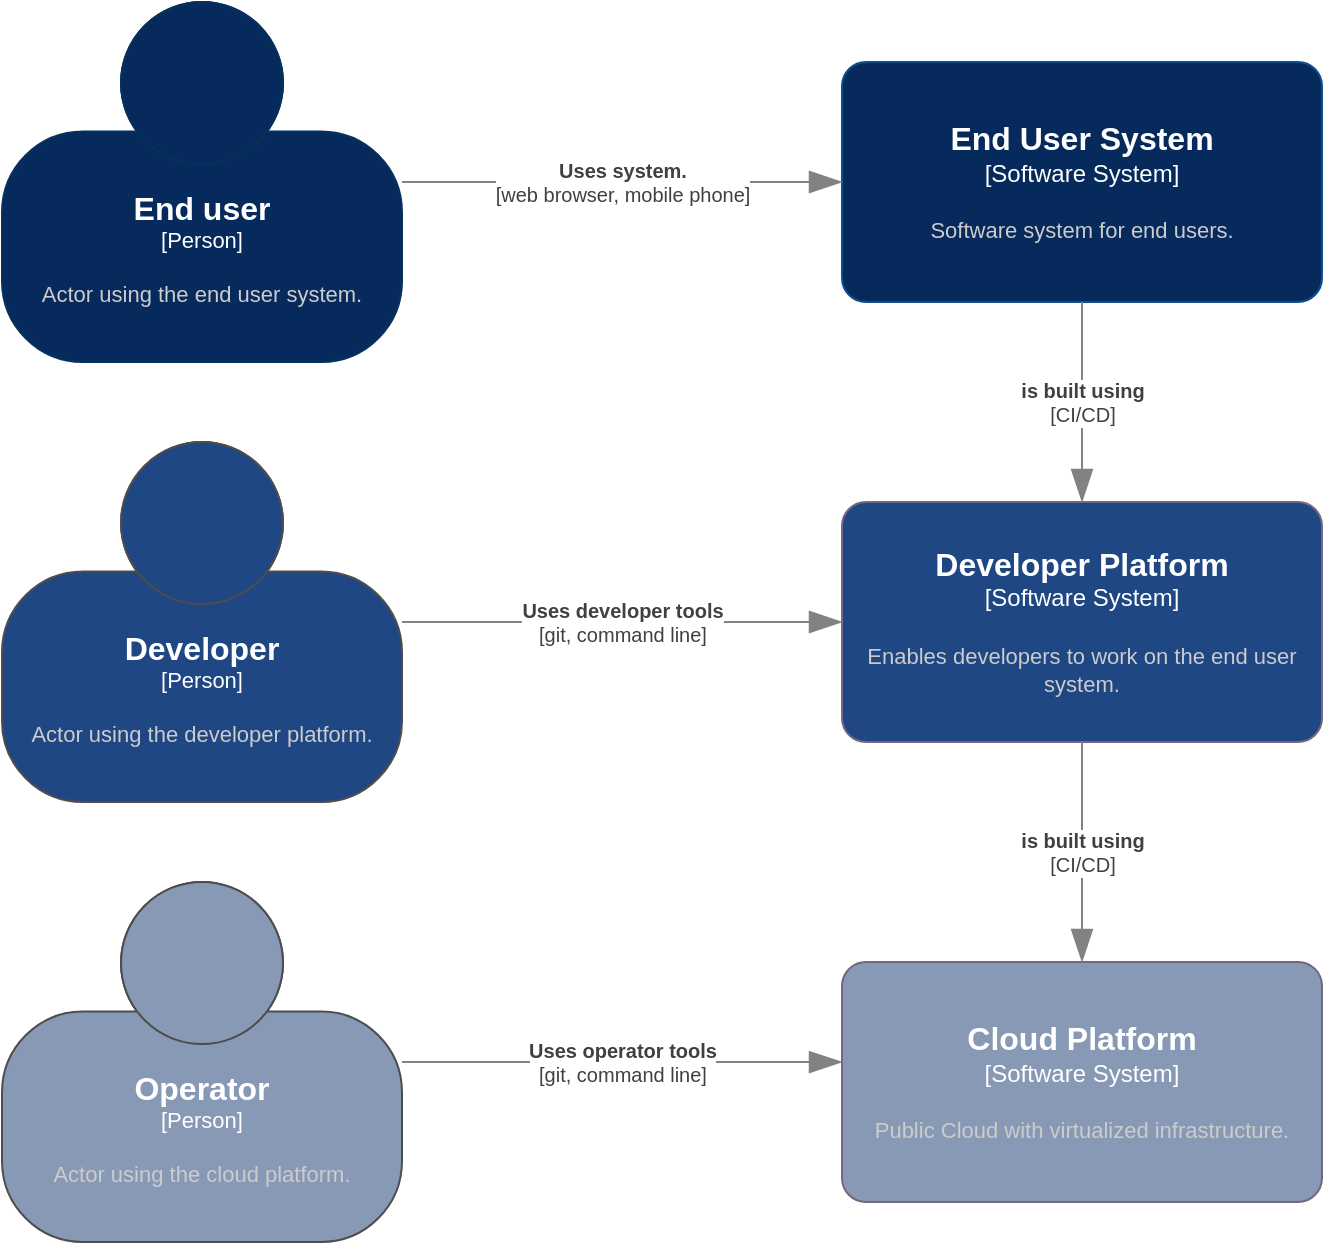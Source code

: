 <mxfile version="21.4.0" type="device">
  <diagram name="Page-1" id="AatDLLCiSYbFBVeuD7pa">
    <mxGraphModel dx="984" dy="658" grid="1" gridSize="10" guides="1" tooltips="1" connect="1" arrows="1" fold="1" page="1" pageScale="1" pageWidth="827" pageHeight="1169" math="0" shadow="0">
      <root>
        <mxCell id="0" />
        <mxCell id="1" parent="0" />
        <object placeholders="1" c4Name="End User System" c4Type="Software System" c4Description="Software system for end users." label="&lt;font style=&quot;font-size: 16px&quot;&gt;&lt;b&gt;%c4Name%&lt;/b&gt;&lt;/font&gt;&lt;div&gt;[%c4Type%]&lt;/div&gt;&lt;br&gt;&lt;div&gt;&lt;font style=&quot;font-size: 11px&quot;&gt;&lt;font color=&quot;#cccccc&quot;&gt;%c4Description%&lt;/font&gt;&lt;/div&gt;" id="8_F7X-SrzoX23OtrjDiy-1">
          <mxCell style="rounded=1;whiteSpace=wrap;html=1;labelBackgroundColor=none;fillColor=#072A5D;fontColor=#ffffff;align=center;arcSize=10;strokeColor=#0D5091;metaEdit=1;resizable=0;points=[[0.25,0,0],[0.5,0,0],[0.75,0,0],[1,0.25,0],[1,0.5,0],[1,0.75,0],[0.75,1,0],[0.5,1,0],[0.25,1,0],[0,0.75,0],[0,0.5,0],[0,0.25,0]];" vertex="1" parent="1">
            <mxGeometry x="460" y="90" width="240" height="120" as="geometry" />
          </mxCell>
        </object>
        <object placeholders="1" c4Name="End user" c4Type="Person" c4Description="Actor using the end user system." label="&lt;font style=&quot;font-size: 16px&quot;&gt;&lt;b&gt;%c4Name%&lt;/b&gt;&lt;/font&gt;&lt;div&gt;[%c4Type%]&lt;/div&gt;&lt;br&gt;&lt;div&gt;&lt;font style=&quot;font-size: 11px&quot;&gt;&lt;font color=&quot;#cccccc&quot;&gt;%c4Description%&lt;/font&gt;&lt;/div&gt;" id="8_F7X-SrzoX23OtrjDiy-2">
          <mxCell style="html=1;fontSize=11;dashed=0;whiteSpace=wrap;fillColor=#072A5D;strokeColor=#06315C;fontColor=#ffffff;shape=mxgraph.c4.person2;align=center;metaEdit=1;points=[[0.5,0,0],[1,0.5,0],[1,0.75,0],[0.75,1,0],[0.5,1,0],[0.25,1,0],[0,0.75,0],[0,0.5,0]];resizable=0;" vertex="1" parent="1">
            <mxGeometry x="40" y="60" width="200" height="180" as="geometry" />
          </mxCell>
        </object>
        <object placeholders="1" c4Type="Relationship" c4Technology="web browser, mobile phone" c4Description="Uses system." label="&lt;div style=&quot;text-align: left&quot;&gt;&lt;div style=&quot;text-align: center&quot;&gt;&lt;b&gt;%c4Description%&lt;/b&gt;&lt;/div&gt;&lt;div style=&quot;text-align: center&quot;&gt;[%c4Technology%]&lt;/div&gt;&lt;/div&gt;" id="8_F7X-SrzoX23OtrjDiy-3">
          <mxCell style="endArrow=blockThin;html=1;fontSize=10;fontColor=#404040;strokeWidth=1;endFill=1;strokeColor=#828282;elbow=vertical;metaEdit=1;endSize=14;startSize=14;jumpStyle=arc;jumpSize=16;rounded=0;edgeStyle=orthogonalEdgeStyle;entryX=0;entryY=0.5;entryDx=0;entryDy=0;entryPerimeter=0;" edge="1" parent="1" source="8_F7X-SrzoX23OtrjDiy-2" target="8_F7X-SrzoX23OtrjDiy-1">
            <mxGeometry width="240" relative="1" as="geometry">
              <mxPoint x="290" y="320" as="sourcePoint" />
              <mxPoint x="530" y="320" as="targetPoint" />
            </mxGeometry>
          </mxCell>
        </object>
        <object placeholders="1" c4Name="Developer" c4Type="Person" c4Description="Actor using the developer platform." label="&lt;font style=&quot;font-size: 16px&quot;&gt;&lt;b&gt;%c4Name%&lt;/b&gt;&lt;/font&gt;&lt;div&gt;[%c4Type%]&lt;/div&gt;&lt;br&gt;&lt;div&gt;&lt;font style=&quot;font-size: 11px&quot;&gt;&lt;font color=&quot;#cccccc&quot;&gt;%c4Description%&lt;/font&gt;&lt;/div&gt;" id="8_F7X-SrzoX23OtrjDiy-5">
          <mxCell style="html=1;fontSize=11;dashed=0;whiteSpace=wrap;fillColor=#1F4783;strokeColor=#4D4D4D;fontColor=#ffffff;shape=mxgraph.c4.person2;align=center;metaEdit=1;points=[[0.5,0,0],[1,0.5,0],[1,0.75,0],[0.75,1,0],[0.5,1,0],[0.25,1,0],[0,0.75,0],[0,0.5,0]];resizable=0;" vertex="1" parent="1">
            <mxGeometry x="40" y="280" width="200" height="180" as="geometry" />
          </mxCell>
        </object>
        <object placeholders="1" c4Name="Developer Platform" c4Type="Software System" c4Description="Enables developers to work on the end user system." label="&lt;font style=&quot;font-size: 16px&quot;&gt;&lt;b&gt;%c4Name%&lt;/b&gt;&lt;/font&gt;&lt;div&gt;[%c4Type%]&lt;/div&gt;&lt;br&gt;&lt;div&gt;&lt;font style=&quot;font-size: 11px&quot;&gt;&lt;font color=&quot;#cccccc&quot;&gt;%c4Description%&lt;/font&gt;&lt;/div&gt;" id="8_F7X-SrzoX23OtrjDiy-6">
          <mxCell style="rounded=1;whiteSpace=wrap;html=1;labelBackgroundColor=none;fillColor=#1F4783;fontColor=#ffffff;align=center;arcSize=10;strokeColor=#736782;metaEdit=1;resizable=0;points=[[0.25,0,0],[0.5,0,0],[0.75,0,0],[1,0.25,0],[1,0.5,0],[1,0.75,0],[0.75,1,0],[0.5,1,0],[0.25,1,0],[0,0.75,0],[0,0.5,0],[0,0.25,0]];" vertex="1" parent="1">
            <mxGeometry x="460" y="310" width="240" height="120" as="geometry" />
          </mxCell>
        </object>
        <object placeholders="1" c4Type="Relationship" c4Technology="git, command line" c4Description="Uses developer tools" label="&lt;div style=&quot;text-align: left&quot;&gt;&lt;div style=&quot;text-align: center&quot;&gt;&lt;b&gt;%c4Description%&lt;/b&gt;&lt;/div&gt;&lt;div style=&quot;text-align: center&quot;&gt;[%c4Technology%]&lt;/div&gt;&lt;/div&gt;" id="8_F7X-SrzoX23OtrjDiy-7">
          <mxCell style="endArrow=blockThin;html=1;fontSize=10;fontColor=#404040;strokeWidth=1;endFill=1;strokeColor=#828282;elbow=vertical;metaEdit=1;endSize=14;startSize=14;jumpStyle=arc;jumpSize=16;rounded=0;edgeStyle=orthogonalEdgeStyle;" edge="1" parent="1" source="8_F7X-SrzoX23OtrjDiy-5" target="8_F7X-SrzoX23OtrjDiy-6">
            <mxGeometry width="240" relative="1" as="geometry">
              <mxPoint x="290" y="320" as="sourcePoint" />
              <mxPoint x="530" y="320" as="targetPoint" />
            </mxGeometry>
          </mxCell>
        </object>
        <object placeholders="1" c4Type="Relationship" c4Technology="CI/CD" c4Description="is built using" label="&lt;div style=&quot;text-align: left&quot;&gt;&lt;div style=&quot;text-align: center&quot;&gt;&lt;b&gt;%c4Description%&lt;/b&gt;&lt;/div&gt;&lt;div style=&quot;text-align: center&quot;&gt;[%c4Technology%]&lt;/div&gt;&lt;/div&gt;" id="8_F7X-SrzoX23OtrjDiy-8">
          <mxCell style="endArrow=blockThin;html=1;fontSize=10;fontColor=#404040;strokeWidth=1;endFill=1;strokeColor=#828282;elbow=vertical;metaEdit=1;endSize=14;startSize=14;jumpStyle=arc;jumpSize=16;rounded=0;edgeStyle=orthogonalEdgeStyle;" edge="1" parent="1" source="8_F7X-SrzoX23OtrjDiy-1" target="8_F7X-SrzoX23OtrjDiy-6">
            <mxGeometry width="240" relative="1" as="geometry">
              <mxPoint x="290" y="320" as="sourcePoint" />
              <mxPoint x="530" y="320" as="targetPoint" />
            </mxGeometry>
          </mxCell>
        </object>
        <object placeholders="1" c4Name="Operator" c4Type="Person" c4Description="Actor using the cloud platform." label="&lt;font style=&quot;font-size: 16px&quot;&gt;&lt;b&gt;%c4Name%&lt;/b&gt;&lt;/font&gt;&lt;div&gt;[%c4Type%]&lt;/div&gt;&lt;br&gt;&lt;div&gt;&lt;font style=&quot;font-size: 11px&quot;&gt;&lt;font color=&quot;#cccccc&quot;&gt;%c4Description%&lt;/font&gt;&lt;/div&gt;" id="8_F7X-SrzoX23OtrjDiy-9">
          <mxCell style="html=1;fontSize=11;dashed=0;whiteSpace=wrap;fillColor=#8899B5;strokeColor=#4D4D4D;fontColor=#ffffff;shape=mxgraph.c4.person2;align=center;metaEdit=1;points=[[0.5,0,0],[1,0.5,0],[1,0.75,0],[0.75,1,0],[0.5,1,0],[0.25,1,0],[0,0.75,0],[0,0.5,0]];resizable=0;" vertex="1" parent="1">
            <mxGeometry x="40" y="500" width="200" height="180" as="geometry" />
          </mxCell>
        </object>
        <object placeholders="1" c4Name="Cloud Platform" c4Type="Software System" c4Description="Public Cloud with virtualized infrastructure." label="&lt;font style=&quot;font-size: 16px&quot;&gt;&lt;b&gt;%c4Name%&lt;/b&gt;&lt;/font&gt;&lt;div&gt;[%c4Type%]&lt;/div&gt;&lt;br&gt;&lt;div&gt;&lt;font style=&quot;font-size: 11px&quot;&gt;&lt;font color=&quot;#cccccc&quot;&gt;%c4Description%&lt;/font&gt;&lt;/div&gt;" id="8_F7X-SrzoX23OtrjDiy-10">
          <mxCell style="rounded=1;whiteSpace=wrap;html=1;labelBackgroundColor=none;fillColor=#8899B5;fontColor=#ffffff;align=center;arcSize=10;strokeColor=#736782;metaEdit=1;resizable=0;points=[[0.25,0,0],[0.5,0,0],[0.75,0,0],[1,0.25,0],[1,0.5,0],[1,0.75,0],[0.75,1,0],[0.5,1,0],[0.25,1,0],[0,0.75,0],[0,0.5,0],[0,0.25,0]];" vertex="1" parent="1">
            <mxGeometry x="460" y="540" width="240" height="120" as="geometry" />
          </mxCell>
        </object>
        <object placeholders="1" c4Type="Relationship" c4Technology="CI/CD" c4Description="is built using" label="&lt;div style=&quot;text-align: left&quot;&gt;&lt;div style=&quot;text-align: center&quot;&gt;&lt;b&gt;%c4Description%&lt;/b&gt;&lt;/div&gt;&lt;div style=&quot;text-align: center&quot;&gt;[%c4Technology%]&lt;/div&gt;&lt;/div&gt;" id="8_F7X-SrzoX23OtrjDiy-11">
          <mxCell style="endArrow=blockThin;html=1;fontSize=10;fontColor=#404040;strokeWidth=1;endFill=1;strokeColor=#828282;elbow=vertical;metaEdit=1;endSize=14;startSize=14;jumpStyle=arc;jumpSize=16;rounded=0;edgeStyle=orthogonalEdgeStyle;entryX=0.5;entryY=0;entryDx=0;entryDy=0;entryPerimeter=0;" edge="1" parent="1" source="8_F7X-SrzoX23OtrjDiy-6" target="8_F7X-SrzoX23OtrjDiy-10">
            <mxGeometry width="240" relative="1" as="geometry">
              <mxPoint x="590" y="220" as="sourcePoint" />
              <mxPoint x="590" y="320" as="targetPoint" />
            </mxGeometry>
          </mxCell>
        </object>
        <object placeholders="1" c4Type="Relationship" c4Technology="git, command line" c4Description="Uses operator tools" label="&lt;div style=&quot;text-align: left&quot;&gt;&lt;div style=&quot;text-align: center&quot;&gt;&lt;b&gt;%c4Description%&lt;/b&gt;&lt;/div&gt;&lt;div style=&quot;text-align: center&quot;&gt;[%c4Technology%]&lt;/div&gt;&lt;/div&gt;" id="8_F7X-SrzoX23OtrjDiy-12">
          <mxCell style="endArrow=blockThin;html=1;fontSize=10;fontColor=#404040;strokeWidth=1;endFill=1;strokeColor=#828282;elbow=vertical;metaEdit=1;endSize=14;startSize=14;jumpStyle=arc;jumpSize=16;rounded=0;edgeStyle=orthogonalEdgeStyle;exitX=1;exitY=0.5;exitDx=0;exitDy=0;exitPerimeter=0;entryX=0;entryY=0.417;entryDx=0;entryDy=0;entryPerimeter=0;" edge="1" parent="1" source="8_F7X-SrzoX23OtrjDiy-9" target="8_F7X-SrzoX23OtrjDiy-10">
            <mxGeometry width="240" relative="1" as="geometry">
              <mxPoint x="250" y="380" as="sourcePoint" />
              <mxPoint x="470" y="380" as="targetPoint" />
            </mxGeometry>
          </mxCell>
        </object>
      </root>
    </mxGraphModel>
  </diagram>
</mxfile>
